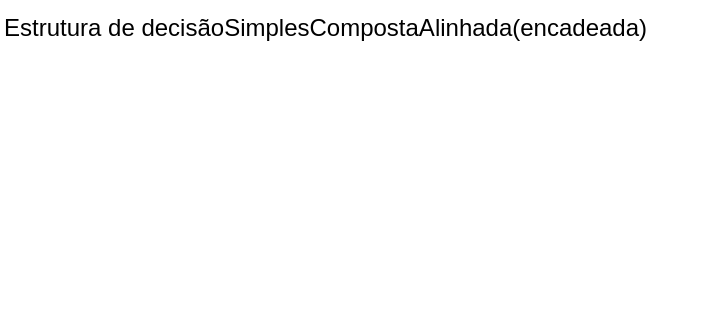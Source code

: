 <mxfile version="13.9.9" type="onedrive"><diagram id="Om0Pae3unOP3_wZdihK1" name="Page-1"><mxGraphModel dx="1422" dy="705" grid="1" gridSize="10" guides="1" tooltips="1" connect="1" arrows="1" fold="1" page="1" pageScale="1" pageWidth="827" pageHeight="1169" math="0" shadow="0"><root><mxCell id="0"/><mxCell id="1" parent="0"/><mxCell id="I1gTVHdy5TILEAI7pF6r-1" value="Estrutura de decisãoSimplesCompostaAlinhada(encadeada)" style="text;whiteSpace=wrap;html=1;" vertex="1" parent="1"><mxGeometry x="70" y="10" width="350" height="160" as="geometry"/></mxCell></root></mxGraphModel></diagram></mxfile>